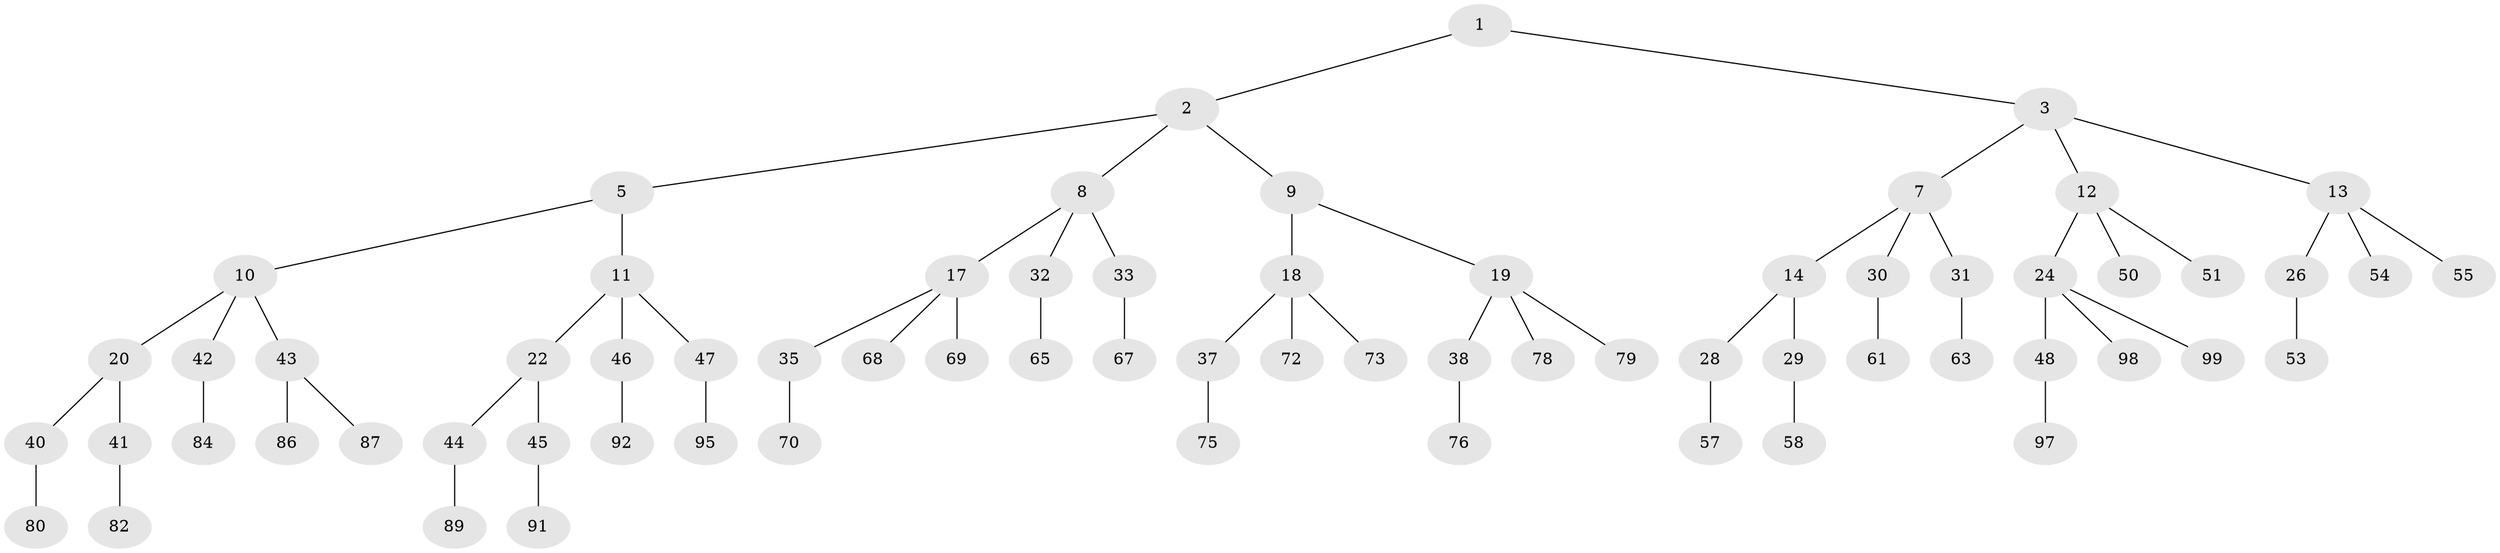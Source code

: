 // original degree distribution, {2: 0.02, 3: 0.48, 1: 0.5}
// Generated by graph-tools (version 1.1) at 2025/11/02/21/25 10:11:11]
// undirected, 69 vertices, 68 edges
graph export_dot {
graph [start="1"]
  node [color=gray90,style=filled];
  1;
  2 [latent=1,super="+4"];
  3 [latent=1,super="+6"];
  5 [latent=0.5];
  7 [latent=0.5,super="+15"];
  8 [latent=0.333333,super="+16"];
  9 [latent=0.333333];
  10 [latent=0.333333,super="+21"];
  11 [latent=0.333333,super="+23"];
  12 [latent=0.333333,super="+25"];
  13 [latent=0.333333,super="+27"];
  14 [latent=0.333333];
  17 [latent=0.25,super="+34"];
  18 [latent=0.25,super="+36"];
  19 [latent=0.25,super="+39"];
  20 [latent=0.25];
  22 [latent=0.25];
  24 [latent=0.25,super="+49"];
  26 [latent=0.25,super="+52"];
  28 [latent=0.25,super="+56"];
  29 [latent=0.25,super="+59"];
  30 [latent=0.25,super="+60"];
  31 [latent=0.25,super="+62"];
  32 [latent=0.2,super="+64"];
  33 [latent=0.2,super="+66"];
  35 [latent=0.2,super="+71"];
  37 [latent=0.2,super="+74"];
  38 [latent=0.2,super="+77"];
  40 [latent=0.2,super="+81"];
  41 [latent=0.2,super="+83"];
  42 [latent=0.2,super="+85"];
  43 [latent=0.2];
  44 [latent=0.2,super="+88"];
  45 [latent=0.2,super="+90"];
  46 [latent=0.2,super="+93"];
  47 [latent=0.2,super="+94"];
  48 [latent=0.2,super="+96"];
  50 [latent=0.2,super="+100"];
  51 [latent=0.2];
  53 [latent=0.2];
  54 [latent=0.2];
  55 [latent=0.2];
  57 [latent=0.2];
  58 [latent=0.2];
  61 [latent=0.2];
  63 [latent=0.2];
  65 [latent=0.166667];
  67 [latent=0.166667];
  68 [latent=0.166667];
  69 [latent=0.166667];
  70 [latent=0.166667];
  72 [latent=0.166667];
  73 [latent=0.166667];
  75 [latent=0.166667];
  76 [latent=0.166667];
  78 [latent=0.166667];
  79 [latent=0.166667];
  80 [latent=0.166667];
  82 [latent=0.166667];
  84 [latent=0.166667];
  86 [latent=0.166667];
  87 [latent=0.166667];
  89 [latent=0.166667];
  91 [latent=0.166667];
  92 [latent=0.166667];
  95 [latent=0.166667];
  97 [latent=0.166667];
  98 [latent=0.166667];
  99 [latent=0.166667];
  1 -- 2;
  1 -- 3;
  2 -- 5;
  2 -- 8;
  2 -- 9;
  3 -- 7;
  3 -- 12;
  3 -- 13;
  5 -- 10;
  5 -- 11;
  7 -- 14;
  7 -- 31;
  7 -- 30;
  8 -- 17;
  8 -- 33;
  8 -- 32;
  9 -- 18;
  9 -- 19;
  10 -- 20;
  10 -- 43;
  10 -- 42;
  11 -- 22;
  11 -- 46;
  11 -- 47;
  12 -- 24;
  12 -- 50;
  12 -- 51;
  13 -- 26;
  13 -- 54;
  13 -- 55;
  14 -- 28;
  14 -- 29;
  17 -- 35;
  17 -- 68;
  17 -- 69;
  18 -- 37;
  18 -- 72;
  18 -- 73;
  19 -- 38;
  19 -- 78;
  19 -- 79;
  20 -- 40;
  20 -- 41;
  22 -- 44;
  22 -- 45;
  24 -- 48;
  24 -- 98;
  24 -- 99;
  26 -- 53;
  28 -- 57;
  29 -- 58;
  30 -- 61;
  31 -- 63;
  32 -- 65;
  33 -- 67;
  35 -- 70;
  37 -- 75;
  38 -- 76;
  40 -- 80;
  41 -- 82;
  42 -- 84;
  43 -- 86;
  43 -- 87;
  44 -- 89;
  45 -- 91;
  46 -- 92;
  47 -- 95;
  48 -- 97;
}

